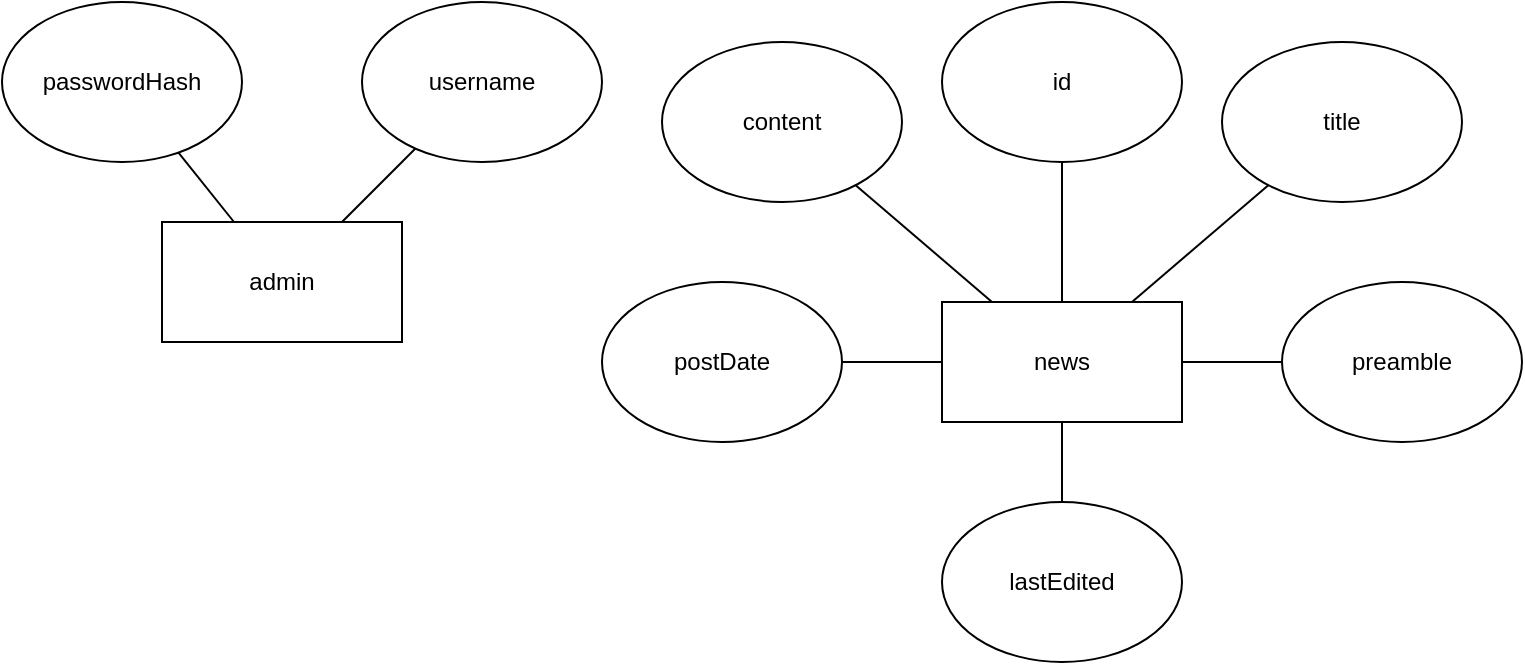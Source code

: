 <mxfile version="14.4.3" type="github">
  <diagram id="W8U1BIy784eHQ-_202KI" name="Page-1">
    <mxGraphModel dx="1422" dy="806" grid="1" gridSize="10" guides="1" tooltips="1" connect="1" arrows="1" fold="1" page="1" pageScale="1" pageWidth="827" pageHeight="1169" math="0" shadow="0">
      <root>
        <mxCell id="0" />
        <mxCell id="1" parent="0" />
        <mxCell id="j-8fKJoci9eUqGB0hRBS-9" value="" style="edgeStyle=none;orthogonalLoop=1;jettySize=auto;html=1;endArrow=none;" edge="1" parent="1" source="j-8fKJoci9eUqGB0hRBS-1" target="j-8fKJoci9eUqGB0hRBS-8">
          <mxGeometry relative="1" as="geometry" />
        </mxCell>
        <mxCell id="j-8fKJoci9eUqGB0hRBS-1" value="admin" style="rounded=0;whiteSpace=wrap;html=1;" vertex="1" parent="1">
          <mxGeometry x="130" y="130" width="120" height="60" as="geometry" />
        </mxCell>
        <mxCell id="j-8fKJoci9eUqGB0hRBS-11" value="" style="edgeStyle=none;orthogonalLoop=1;jettySize=auto;html=1;endArrow=none;" edge="1" parent="1" source="j-8fKJoci9eUqGB0hRBS-2" target="j-8fKJoci9eUqGB0hRBS-10">
          <mxGeometry relative="1" as="geometry" />
        </mxCell>
        <mxCell id="j-8fKJoci9eUqGB0hRBS-13" value="" style="edgeStyle=none;orthogonalLoop=1;jettySize=auto;html=1;endArrow=none;" edge="1" parent="1" source="j-8fKJoci9eUqGB0hRBS-2" target="j-8fKJoci9eUqGB0hRBS-12">
          <mxGeometry relative="1" as="geometry" />
        </mxCell>
        <mxCell id="j-8fKJoci9eUqGB0hRBS-15" value="" style="edgeStyle=none;orthogonalLoop=1;jettySize=auto;html=1;endArrow=none;" edge="1" parent="1" source="j-8fKJoci9eUqGB0hRBS-2" target="j-8fKJoci9eUqGB0hRBS-14">
          <mxGeometry relative="1" as="geometry" />
        </mxCell>
        <mxCell id="j-8fKJoci9eUqGB0hRBS-17" value="" style="edgeStyle=none;orthogonalLoop=1;jettySize=auto;html=1;endArrow=none;" edge="1" parent="1" source="j-8fKJoci9eUqGB0hRBS-2" target="j-8fKJoci9eUqGB0hRBS-16">
          <mxGeometry relative="1" as="geometry" />
        </mxCell>
        <mxCell id="j-8fKJoci9eUqGB0hRBS-19" value="" style="edgeStyle=none;orthogonalLoop=1;jettySize=auto;html=1;endArrow=none;" edge="1" parent="1" source="j-8fKJoci9eUqGB0hRBS-2" target="j-8fKJoci9eUqGB0hRBS-18">
          <mxGeometry relative="1" as="geometry" />
        </mxCell>
        <mxCell id="j-8fKJoci9eUqGB0hRBS-21" value="" style="edgeStyle=none;orthogonalLoop=1;jettySize=auto;html=1;endArrow=none;" edge="1" parent="1" source="j-8fKJoci9eUqGB0hRBS-2" target="j-8fKJoci9eUqGB0hRBS-20">
          <mxGeometry relative="1" as="geometry" />
        </mxCell>
        <mxCell id="j-8fKJoci9eUqGB0hRBS-2" value="news" style="rounded=0;whiteSpace=wrap;html=1;" vertex="1" parent="1">
          <mxGeometry x="520" y="170" width="120" height="60" as="geometry" />
        </mxCell>
        <mxCell id="j-8fKJoci9eUqGB0hRBS-4" value="username" style="ellipse;whiteSpace=wrap;html=1;rounded=0;" vertex="1" parent="1">
          <mxGeometry x="230" y="20" width="120" height="80" as="geometry" />
        </mxCell>
        <mxCell id="j-8fKJoci9eUqGB0hRBS-6" value="" style="endArrow=none;html=1;" edge="1" parent="1" source="j-8fKJoci9eUqGB0hRBS-4" target="j-8fKJoci9eUqGB0hRBS-1">
          <mxGeometry width="50" height="50" relative="1" as="geometry">
            <mxPoint x="390" y="440" as="sourcePoint" />
            <mxPoint x="440" y="390" as="targetPoint" />
          </mxGeometry>
        </mxCell>
        <mxCell id="j-8fKJoci9eUqGB0hRBS-8" value="passwordHash" style="ellipse;whiteSpace=wrap;html=1;rounded=0;" vertex="1" parent="1">
          <mxGeometry x="50" y="20" width="120" height="80" as="geometry" />
        </mxCell>
        <mxCell id="j-8fKJoci9eUqGB0hRBS-10" value="id" style="ellipse;whiteSpace=wrap;html=1;rounded=0;" vertex="1" parent="1">
          <mxGeometry x="520" y="20" width="120" height="80" as="geometry" />
        </mxCell>
        <mxCell id="j-8fKJoci9eUqGB0hRBS-12" value="title" style="ellipse;whiteSpace=wrap;html=1;rounded=0;" vertex="1" parent="1">
          <mxGeometry x="660" y="40" width="120" height="80" as="geometry" />
        </mxCell>
        <mxCell id="j-8fKJoci9eUqGB0hRBS-14" value="preamble" style="ellipse;whiteSpace=wrap;html=1;rounded=0;" vertex="1" parent="1">
          <mxGeometry x="690" y="160" width="120" height="80" as="geometry" />
        </mxCell>
        <mxCell id="j-8fKJoci9eUqGB0hRBS-16" value="content" style="ellipse;whiteSpace=wrap;html=1;rounded=0;" vertex="1" parent="1">
          <mxGeometry x="380" y="40" width="120" height="80" as="geometry" />
        </mxCell>
        <mxCell id="j-8fKJoci9eUqGB0hRBS-18" value="postDate" style="ellipse;whiteSpace=wrap;html=1;rounded=0;" vertex="1" parent="1">
          <mxGeometry x="350" y="160" width="120" height="80" as="geometry" />
        </mxCell>
        <mxCell id="j-8fKJoci9eUqGB0hRBS-20" value="lastEdited" style="ellipse;whiteSpace=wrap;html=1;rounded=0;" vertex="1" parent="1">
          <mxGeometry x="520" y="270" width="120" height="80" as="geometry" />
        </mxCell>
      </root>
    </mxGraphModel>
  </diagram>
</mxfile>
